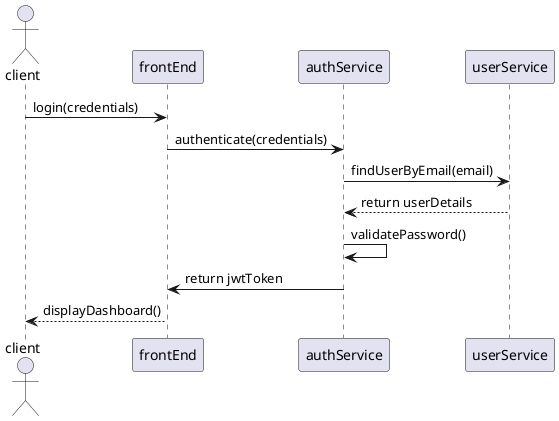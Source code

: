 @startuml
actor client
participant frontEnd
participant authService
participant userService

client -> frontEnd : login(credentials)
frontEnd -> authService : authenticate(credentials)
authService -> userService : findUserByEmail(email)
userService --> authService : return userDetails
authService -> authService : validatePassword()
authService -> frontEnd : return jwtToken
frontEnd --> client : displayDashboard()
@enduml

